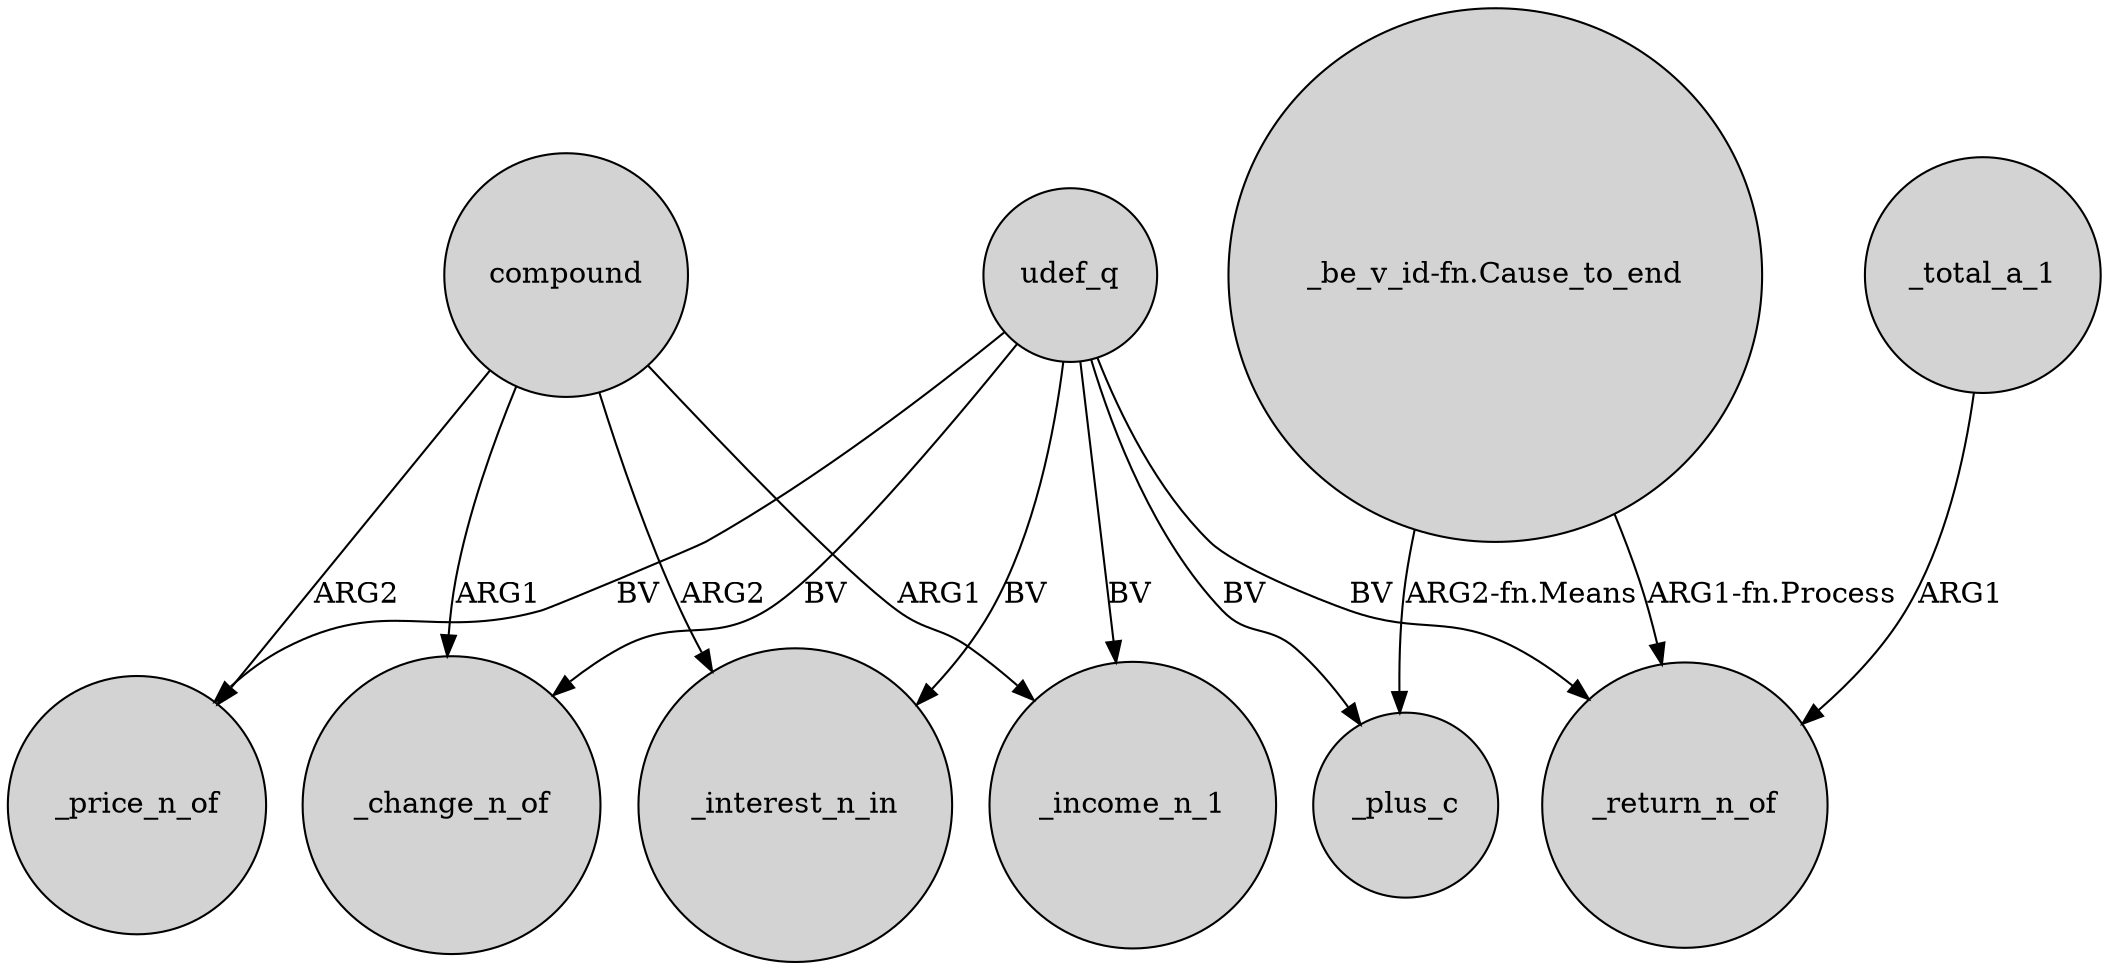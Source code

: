 digraph {
	node [shape=circle style=filled]
	compound -> _income_n_1 [label=ARG1]
	compound -> _price_n_of [label=ARG2]
	udef_q -> _change_n_of [label=BV]
	"_be_v_id-fn.Cause_to_end" -> _return_n_of [label="ARG1-fn.Process"]
	udef_q -> _plus_c [label=BV]
	udef_q -> _interest_n_in [label=BV]
	_total_a_1 -> _return_n_of [label=ARG1]
	udef_q -> _income_n_1 [label=BV]
	udef_q -> _return_n_of [label=BV]
	compound -> _change_n_of [label=ARG1]
	udef_q -> _price_n_of [label=BV]
	"_be_v_id-fn.Cause_to_end" -> _plus_c [label="ARG2-fn.Means"]
	compound -> _interest_n_in [label=ARG2]
}
